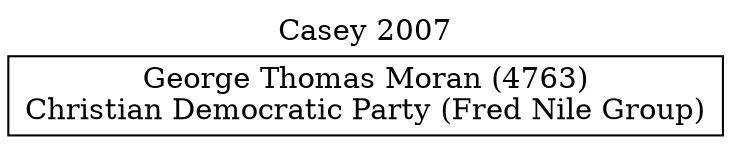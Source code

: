// House preference flow
digraph "George Thomas Moran (4763)_Casey_2007" {
	graph [label="Casey 2007" labelloc=t mclimit=10]
	node [shape=box]
	"George Thomas Moran (4763)" [label="George Thomas Moran (4763)
Christian Democratic Party (Fred Nile Group)"]
}
